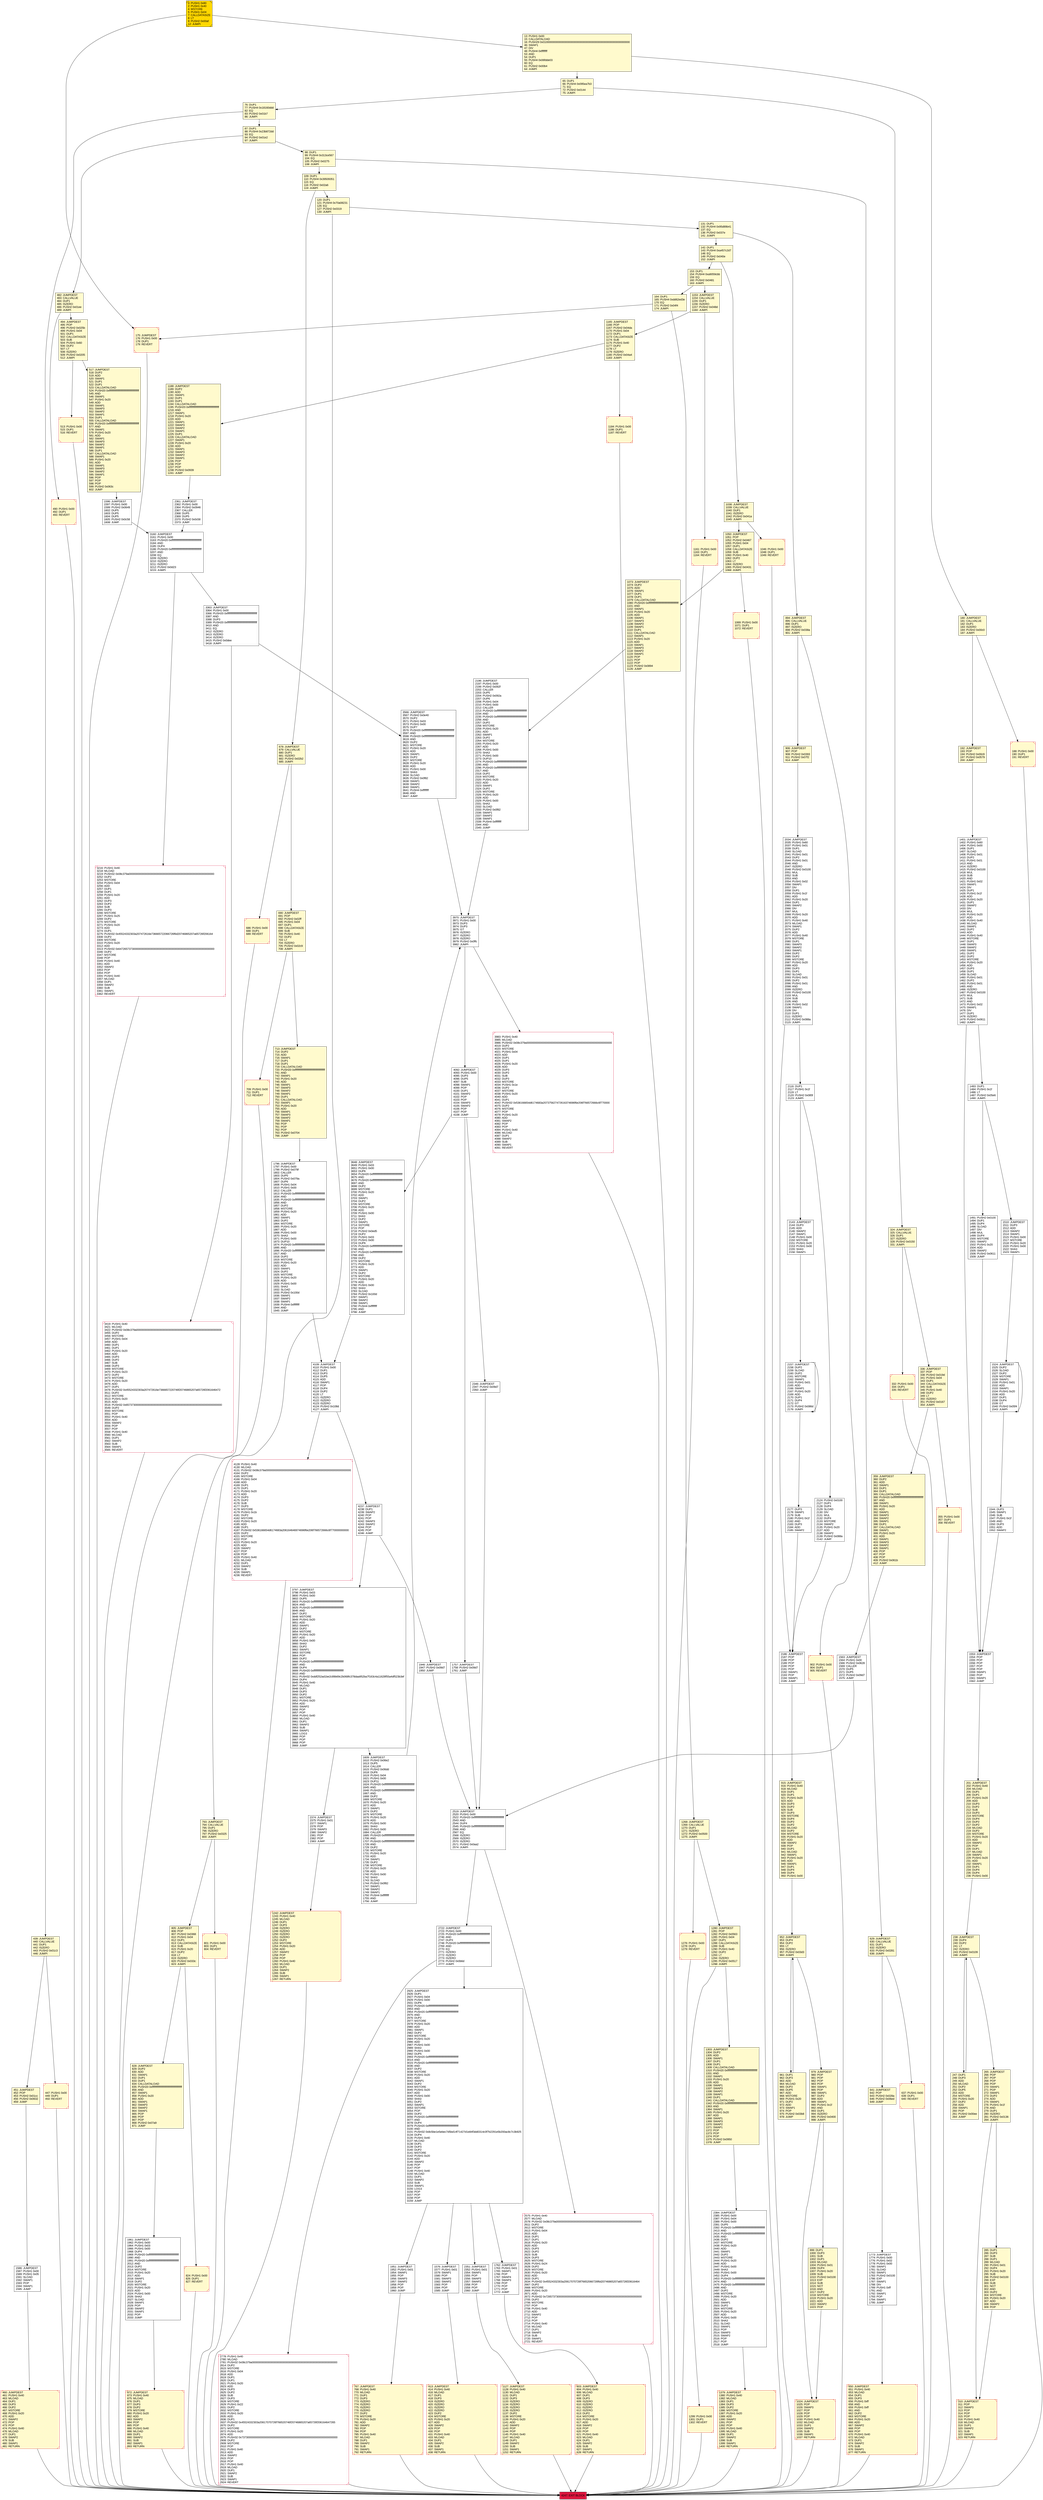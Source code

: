 digraph G {
bgcolor=transparent rankdir=UD;
node [shape=box style=filled color=black fillcolor=white fontname=arial fontcolor=black];
2384 [label="2384: JUMPDEST\l2385: PUSH1 0x00\l2387: PUSH1 0x04\l2389: PUSH1 0x00\l2391: DUP5\l2392: PUSH20 0xffffffffffffffffffffffffffffffffffffffff\l2413: AND\l2414: PUSH20 0xffffffffffffffffffffffffffffffffffffffff\l2435: AND\l2436: DUP2\l2437: MSTORE\l2438: PUSH1 0x20\l2440: ADD\l2441: SWAP1\l2442: DUP2\l2443: MSTORE\l2444: PUSH1 0x20\l2446: ADD\l2447: PUSH1 0x00\l2449: SHA3\l2450: PUSH1 0x00\l2452: DUP4\l2453: PUSH20 0xffffffffffffffffffffffffffffffffffffffff\l2474: AND\l2475: PUSH20 0xffffffffffffffffffffffffffffffffffffffff\l2496: AND\l2497: DUP2\l2498: MSTORE\l2499: PUSH1 0x20\l2501: ADD\l2502: SWAP1\l2503: DUP2\l2504: MSTORE\l2505: PUSH1 0x20\l2507: ADD\l2508: PUSH1 0x00\l2510: SHA3\l2511: SLOAD\l2512: SWAP1\l2513: POP\l2514: SWAP3\l2515: SWAP2\l2516: POP\l2517: POP\l2518: JUMP\l" ];
828 [label="828: JUMPDEST\l829: DUP2\l830: ADD\l831: SWAP1\l832: DUP1\l833: DUP1\l834: CALLDATALOAD\l835: PUSH20 0xffffffffffffffffffffffffffffffffffffffff\l856: AND\l857: SWAP1\l858: PUSH1 0x20\l860: ADD\l861: SWAP1\l862: SWAP3\l863: SWAP2\l864: SWAP1\l865: POP\l866: POP\l867: POP\l868: PUSH2 0x07a9\l871: JUMP\l" fillcolor=lemonchiffon ];
1184 [label="1184: PUSH1 0x00\l1186: DUP1\l1187: REVERT\l" fillcolor=lemonchiffon shape=Msquare color=crimson ];
952 [label="952: JUMPDEST\l953: DUP4\l954: DUP2\l955: LT\l956: ISZERO\l957: PUSH2 0x03d3\l960: JUMPI\l" fillcolor=lemonchiffon ];
3797 [label="3797: JUMPDEST\l3798: PUSH1 0x03\l3800: PUSH1 0x00\l3802: DUP5\l3803: PUSH20 0xffffffffffffffffffffffffffffffffffffffff\l3824: AND\l3825: PUSH20 0xffffffffffffffffffffffffffffffffffffffff\l3846: AND\l3847: DUP2\l3848: MSTORE\l3849: PUSH1 0x20\l3851: ADD\l3852: SWAP1\l3853: DUP2\l3854: MSTORE\l3855: PUSH1 0x20\l3857: ADD\l3858: PUSH1 0x00\l3860: SHA3\l3861: DUP2\l3862: SWAP1\l3863: SSTORE\l3864: POP\l3865: DUP2\l3866: PUSH20 0xffffffffffffffffffffffffffffffffffffffff\l3887: AND\l3888: DUP4\l3889: PUSH20 0xffffffffffffffffffffffffffffffffffffffff\l3910: AND\l3911: PUSH32 0xddf252ad1be2c89b69c2b068fc378daa952ba7f163c4a11628f55a4df523b3ef\l3944: DUP4\l3945: PUSH1 0x40\l3947: MLOAD\l3948: DUP1\l3949: DUP3\l3950: DUP2\l3951: MSTORE\l3952: PUSH1 0x20\l3954: ADD\l3955: SWAP2\l3956: POP\l3957: POP\l3958: PUSH1 0x40\l3960: MLOAD\l3961: DUP1\l3962: SWAP2\l3963: SUB\l3964: SWAP1\l3965: LOG3\l3966: POP\l3967: POP\l3968: POP\l3969: JUMP\l" ];
0 [label="0: PUSH1 0x80\l2: PUSH1 0x40\l4: MSTORE\l5: PUSH1 0x04\l7: CALLDATASIZE\l8: LT\l9: PUSH2 0x00af\l12: JUMPI\l" fillcolor=lemonchiffon shape=Msquare fillcolor=gold ];
4128 [label="4128: PUSH1 0x40\l4130: MLOAD\l4131: PUSH32 0x08c379a000000000000000000000000000000000000000000000000000000000\l4164: DUP2\l4165: MSTORE\l4166: PUSH1 0x04\l4168: ADD\l4169: DUP1\l4170: DUP1\l4171: PUSH1 0x20\l4173: ADD\l4174: DUP3\l4175: DUP2\l4176: SUB\l4177: DUP3\l4178: MSTORE\l4179: PUSH1 0x1b\l4181: DUP2\l4182: MSTORE\l4183: PUSH1 0x20\l4185: ADD\l4186: DUP1\l4187: PUSH32 0x536166654d6174683a206164646974696f6e206f766572666c6f770000000000\l4220: DUP2\l4221: MSTORE\l4222: POP\l4223: PUSH1 0x20\l4225: ADD\l4226: SWAP2\l4227: POP\l4228: POP\l4229: PUSH1 0x40\l4231: MLOAD\l4232: DUP1\l4233: SWAP2\l4234: SUB\l4235: SWAP1\l4236: REVERT\l" shape=Msquare color=crimson ];
1586 [label="1586: JUMPDEST\l1587: PUSH1 0x00\l1589: PUSH1 0x05\l1591: SLOAD\l1592: SWAP1\l1593: POP\l1594: SWAP1\l1595: JUMP\l" ];
686 [label="686: PUSH1 0x00\l688: DUP1\l689: REVERT\l" fillcolor=lemonchiffon shape=Msquare color=crimson ];
1038 [label="1038: JUMPDEST\l1039: CALLVALUE\l1040: DUP1\l1041: ISZERO\l1042: PUSH2 0x041a\l1045: JUMPI\l" fillcolor=lemonchiffon ];
285 [label="285: DUP1\l286: DUP3\l287: SUB\l288: DUP1\l289: MLOAD\l290: PUSH1 0x01\l292: DUP4\l293: PUSH1 0x20\l295: SUB\l296: PUSH2 0x0100\l299: EXP\l300: SUB\l301: NOT\l302: AND\l303: DUP2\l304: MSTORE\l305: PUSH1 0x20\l307: ADD\l308: SWAP2\l309: POP\l" fillcolor=lemonchiffon ];
188 [label="188: PUSH1 0x00\l190: DUP1\l191: REVERT\l" fillcolor=lemonchiffon shape=Msquare color=crimson ];
1796 [label="1796: JUMPDEST\l1797: PUSH1 0x00\l1799: PUSH2 0x079f\l1802: CALLER\l1803: DUP5\l1804: PUSH2 0x079a\l1807: DUP6\l1808: PUSH1 0x04\l1810: PUSH1 0x00\l1812: CALLER\l1813: PUSH20 0xffffffffffffffffffffffffffffffffffffffff\l1834: AND\l1835: PUSH20 0xffffffffffffffffffffffffffffffffffffffff\l1856: AND\l1857: DUP2\l1858: MSTORE\l1859: PUSH1 0x20\l1861: ADD\l1862: SWAP1\l1863: DUP2\l1864: MSTORE\l1865: PUSH1 0x20\l1867: ADD\l1868: PUSH1 0x00\l1870: SHA3\l1871: PUSH1 0x00\l1873: DUP10\l1874: PUSH20 0xffffffffffffffffffffffffffffffffffffffff\l1895: AND\l1896: PUSH20 0xffffffffffffffffffffffffffffffffffffffff\l1917: AND\l1918: DUP2\l1919: MSTORE\l1920: PUSH1 0x20\l1922: ADD\l1923: SWAP1\l1924: DUP2\l1925: MSTORE\l1926: PUSH1 0x20\l1928: ADD\l1929: PUSH1 0x00\l1931: SHA3\l1932: SLOAD\l1933: PUSH2 0x100d\l1936: SWAP1\l1937: SWAP2\l1938: SWAP1\l1939: PUSH4 0xffffffff\l1944: AND\l1945: JUMP\l" ];
1073 [label="1073: JUMPDEST\l1074: DUP2\l1075: ADD\l1076: SWAP1\l1077: DUP1\l1078: DUP1\l1079: CALLDATALOAD\l1080: PUSH20 0xffffffffffffffffffffffffffffffffffffffff\l1101: AND\l1102: SWAP1\l1103: PUSH1 0x20\l1105: ADD\l1106: SWAP1\l1107: SWAP3\l1108: SWAP2\l1109: SWAP1\l1110: DUP1\l1111: CALLDATALOAD\l1112: SWAP1\l1113: PUSH1 0x20\l1115: ADD\l1116: SWAP1\l1117: SWAP3\l1118: SWAP2\l1119: SWAP1\l1120: POP\l1121: POP\l1122: POP\l1123: PUSH2 0x0894\l1126: JUMP\l" fillcolor=lemonchiffon ];
76 [label="76: DUP1\l77: PUSH4 0x18160ddd\l82: EQ\l83: PUSH2 0x01b7\l86: JUMPI\l" fillcolor=lemonchiffon ];
447 [label="447: PUSH1 0x00\l449: DUP1\l450: REVERT\l" fillcolor=lemonchiffon shape=Msquare color=crimson ];
2346 [label="2346: JUMPDEST\l2347: PUSH2 0x09d7\l2350: JUMP\l" ];
439 [label="439: JUMPDEST\l440: CALLVALUE\l441: DUP1\l442: ISZERO\l443: PUSH2 0x01c3\l446: JUMPI\l" fillcolor=lemonchiffon ];
1165 [label="1165: JUMPDEST\l1166: POP\l1167: PUSH2 0x04da\l1170: PUSH1 0x04\l1172: DUP1\l1173: CALLDATASIZE\l1174: SUB\l1175: PUSH1 0x40\l1177: DUP2\l1178: LT\l1179: ISZERO\l1180: PUSH2 0x04a4\l1183: JUMPI\l" fillcolor=lemonchiffon ];
915 [label="915: JUMPDEST\l916: PUSH1 0x40\l918: MLOAD\l919: DUP1\l920: DUP1\l921: PUSH1 0x20\l923: ADD\l924: DUP3\l925: DUP2\l926: SUB\l927: DUP3\l928: MSTORE\l929: DUP4\l930: DUP2\l931: DUP2\l932: MLOAD\l933: DUP2\l934: MSTORE\l935: PUSH1 0x20\l937: ADD\l938: SWAP2\l939: POP\l940: DUP1\l941: MLOAD\l942: SWAP1\l943: PUSH1 0x20\l945: ADD\l946: SWAP1\l947: DUP1\l948: DUP4\l949: DUP4\l950: PUSH1 0x00\l" fillcolor=lemonchiffon ];
805 [label="805: JUMPDEST\l806: POP\l807: PUSH2 0x0368\l810: PUSH1 0x04\l812: DUP1\l813: CALLDATASIZE\l814: SUB\l815: PUSH1 0x20\l817: DUP2\l818: LT\l819: ISZERO\l820: PUSH2 0x033c\l823: JUMPI\l" fillcolor=lemonchiffon ];
1553 [label="1553: JUMPDEST\l1554: POP\l1555: POP\l1556: POP\l1557: POP\l1558: POP\l1559: SWAP1\l1560: POP\l1561: SWAP1\l1562: JUMP\l" ];
902 [label="902: PUSH1 0x00\l904: DUP1\l905: REVERT\l" fillcolor=lemonchiffon shape=Msquare color=crimson ];
1268 [label="1268: JUMPDEST\l1269: CALLVALUE\l1270: DUP1\l1271: ISZERO\l1272: PUSH2 0x0500\l1275: JUMPI\l" fillcolor=lemonchiffon ];
1161 [label="1161: PUSH1 0x00\l1163: DUP1\l1164: REVERT\l" fillcolor=lemonchiffon shape=Msquare color=crimson ];
2722 [label="2722: JUMPDEST\l2723: PUSH1 0x00\l2725: PUSH20 0xffffffffffffffffffffffffffffffffffffffff\l2746: AND\l2747: DUP3\l2748: PUSH20 0xffffffffffffffffffffffffffffffffffffffff\l2769: AND\l2770: EQ\l2771: ISZERO\l2772: ISZERO\l2773: ISZERO\l2774: PUSH2 0x0b6d\l2777: JUMPI\l" ];
494 [label="494: JUMPDEST\l495: POP\l496: PUSH2 0x025b\l499: PUSH1 0x04\l501: DUP1\l502: CALLDATASIZE\l503: SUB\l504: PUSH1 0x60\l506: DUP2\l507: LT\l508: ISZERO\l509: PUSH2 0x0205\l512: JUMPI\l" fillcolor=lemonchiffon ];
1303 [label="1303: JUMPDEST\l1304: DUP2\l1305: ADD\l1306: SWAP1\l1307: DUP1\l1308: DUP1\l1309: CALLDATALOAD\l1310: PUSH20 0xffffffffffffffffffffffffffffffffffffffff\l1331: AND\l1332: SWAP1\l1333: PUSH1 0x20\l1335: ADD\l1336: SWAP1\l1337: SWAP3\l1338: SWAP2\l1339: SWAP1\l1340: DUP1\l1341: CALLDATALOAD\l1342: PUSH20 0xffffffffffffffffffffffffffffffffffffffff\l1363: AND\l1364: SWAP1\l1365: PUSH1 0x20\l1367: ADD\l1368: SWAP1\l1369: SWAP3\l1370: SWAP2\l1371: SWAP1\l1372: POP\l1373: POP\l1374: POP\l1375: PUSH2 0x0950\l1378: JUMP\l" fillcolor=lemonchiffon ];
109 [label="109: DUP1\l110: PUSH4 0x39509351\l115: EQ\l116: PUSH2 0x02a6\l119: JUMPI\l" fillcolor=lemonchiffon ];
3216 [label="3216: PUSH1 0x40\l3218: MLOAD\l3219: PUSH32 0x08c379a000000000000000000000000000000000000000000000000000000000\l3252: DUP2\l3253: MSTORE\l3254: PUSH1 0x04\l3256: ADD\l3257: DUP1\l3258: DUP1\l3259: PUSH1 0x20\l3261: ADD\l3262: DUP3\l3263: DUP2\l3264: SUB\l3265: DUP3\l3266: MSTORE\l3267: PUSH1 0x25\l3269: DUP2\l3270: MSTORE\l3271: PUSH1 0x20\l3273: ADD\l3274: DUP1\l3275: PUSH32 0x45524332303a207472616e736665722066726f6d20746865207a65726f206164\l3308: DUP2\l3309: MSTORE\l3310: PUSH1 0x20\l3312: ADD\l3313: PUSH32 0x6472657373000000000000000000000000000000000000000000000000000000\l3346: DUP2\l3347: MSTORE\l3348: POP\l3349: PUSH1 0x40\l3351: ADD\l3352: SWAP2\l3353: POP\l3354: POP\l3355: PUSH1 0x40\l3357: MLOAD\l3358: DUP1\l3359: SWAP2\l3360: SUB\l3361: SWAP1\l3362: REVERT\l" shape=Msquare color=crimson ];
1544 [label="1544: DUP3\l1545: SWAP1\l1546: SUB\l1547: PUSH1 0x1f\l1549: AND\l1550: DUP3\l1551: ADD\l1552: SWAP2\l" ];
87 [label="87: DUP1\l88: PUSH4 0x23b872dd\l93: EQ\l94: PUSH2 0x01e2\l97: JUMPI\l" fillcolor=lemonchiffon ];
1951 [label="1951: JUMPDEST\l1952: PUSH1 0x01\l1954: SWAP1\l1955: POP\l1956: SWAP3\l1957: SWAP2\l1958: POP\l1959: POP\l1960: JUMP\l" ];
650 [label="650: JUMPDEST\l651: PUSH1 0x40\l653: MLOAD\l654: DUP1\l655: DUP3\l656: PUSH1 0xff\l658: AND\l659: PUSH1 0xff\l661: AND\l662: DUP2\l663: MSTORE\l664: PUSH1 0x20\l666: ADD\l667: SWAP2\l668: POP\l669: POP\l670: PUSH1 0x40\l672: MLOAD\l673: DUP1\l674: SWAP2\l675: SUB\l676: SWAP1\l677: RETURN\l" fillcolor=lemonchiffon shape=Msquare color=crimson ];
2034 [label="2034: JUMPDEST\l2035: PUSH1 0x60\l2037: PUSH1 0x01\l2039: DUP1\l2040: SLOAD\l2041: PUSH1 0x01\l2043: DUP2\l2044: PUSH1 0x01\l2046: AND\l2047: ISZERO\l2048: PUSH2 0x0100\l2051: MUL\l2052: SUB\l2053: AND\l2054: PUSH1 0x02\l2056: SWAP1\l2057: DIV\l2058: DUP1\l2059: PUSH1 0x1f\l2061: ADD\l2062: PUSH1 0x20\l2064: DUP1\l2065: SWAP2\l2066: DIV\l2067: MUL\l2068: PUSH1 0x20\l2070: ADD\l2071: PUSH1 0x40\l2073: MLOAD\l2074: SWAP1\l2075: DUP2\l2076: ADD\l2077: PUSH1 0x40\l2079: MSTORE\l2080: DUP1\l2081: SWAP3\l2082: SWAP2\l2083: SWAP1\l2084: DUP2\l2085: DUP2\l2086: MSTORE\l2087: PUSH1 0x20\l2089: ADD\l2090: DUP3\l2091: DUP1\l2092: SLOAD\l2093: PUSH1 0x01\l2095: DUP2\l2096: PUSH1 0x01\l2098: AND\l2099: ISZERO\l2100: PUSH2 0x0100\l2103: MUL\l2104: SUB\l2105: AND\l2106: PUSH1 0x02\l2108: SWAP1\l2109: DIV\l2110: DUP1\l2111: ISZERO\l2112: PUSH2 0x088a\l2115: JUMPI\l" ];
153 [label="153: DUP1\l154: PUSH4 0xa9059cbb\l159: EQ\l160: PUSH2 0x0481\l163: JUMPI\l" fillcolor=lemonchiffon ];
2143 [label="2143: JUMPDEST\l2144: DUP3\l2145: ADD\l2146: SWAP2\l2147: SWAP1\l2148: PUSH1 0x00\l2150: MSTORE\l2151: PUSH1 0x20\l2153: PUSH1 0x00\l2155: SHA3\l2156: SWAP1\l" ];
3648 [label="3648: JUMPDEST\l3649: PUSH1 0x03\l3651: PUSH1 0x00\l3653: DUP6\l3654: PUSH20 0xffffffffffffffffffffffffffffffffffffffff\l3675: AND\l3676: PUSH20 0xffffffffffffffffffffffffffffffffffffffff\l3697: AND\l3698: DUP2\l3699: MSTORE\l3700: PUSH1 0x20\l3702: ADD\l3703: SWAP1\l3704: DUP2\l3705: MSTORE\l3706: PUSH1 0x20\l3708: ADD\l3709: PUSH1 0x00\l3711: SHA3\l3712: DUP2\l3713: SWAP1\l3714: SSTORE\l3715: POP\l3716: PUSH2 0x0ed5\l3719: DUP2\l3720: PUSH1 0x03\l3722: PUSH1 0x00\l3724: DUP6\l3725: PUSH20 0xffffffffffffffffffffffffffffffffffffffff\l3746: AND\l3747: PUSH20 0xffffffffffffffffffffffffffffffffffffffff\l3768: AND\l3769: DUP2\l3770: MSTORE\l3771: PUSH1 0x20\l3773: ADD\l3774: SWAP1\l3775: DUP2\l3776: MSTORE\l3777: PUSH1 0x20\l3779: ADD\l3780: PUSH1 0x00\l3782: SHA3\l3783: SLOAD\l3784: PUSH2 0x100d\l3787: SWAP1\l3788: SWAP2\l3789: SWAP1\l3790: PUSH4 0xffffffff\l3795: AND\l3796: JUMP\l" ];
490 [label="490: PUSH1 0x00\l492: DUP1\l493: REVERT\l" fillcolor=lemonchiffon shape=Msquare color=crimson ];
1401 [label="1401: JUMPDEST\l1402: PUSH1 0x60\l1404: PUSH1 0x00\l1406: DUP1\l1407: SLOAD\l1408: PUSH1 0x01\l1410: DUP2\l1411: PUSH1 0x01\l1413: AND\l1414: ISZERO\l1415: PUSH2 0x0100\l1418: MUL\l1419: SUB\l1420: AND\l1421: PUSH1 0x02\l1423: SWAP1\l1424: DIV\l1425: DUP1\l1426: PUSH1 0x1f\l1428: ADD\l1429: PUSH1 0x20\l1431: DUP1\l1432: SWAP2\l1433: DIV\l1434: MUL\l1435: PUSH1 0x20\l1437: ADD\l1438: PUSH1 0x40\l1440: MLOAD\l1441: SWAP1\l1442: DUP2\l1443: ADD\l1444: PUSH1 0x40\l1446: MSTORE\l1447: DUP1\l1448: SWAP3\l1449: SWAP2\l1450: SWAP1\l1451: DUP2\l1452: DUP2\l1453: MSTORE\l1454: PUSH1 0x20\l1456: ADD\l1457: DUP3\l1458: DUP1\l1459: SLOAD\l1460: PUSH1 0x01\l1462: DUP2\l1463: PUSH1 0x01\l1465: AND\l1466: ISZERO\l1467: PUSH2 0x0100\l1470: MUL\l1471: SUB\l1472: AND\l1473: PUSH1 0x02\l1475: SWAP1\l1476: DIV\l1477: DUP1\l1478: ISZERO\l1479: PUSH2 0x0611\l1482: JUMPI\l" ];
1491 [label="1491: PUSH2 0x0100\l1494: DUP1\l1495: DUP4\l1496: SLOAD\l1497: DIV\l1498: MUL\l1499: DUP4\l1500: MSTORE\l1501: SWAP2\l1502: PUSH1 0x20\l1504: ADD\l1505: SWAP2\l1506: PUSH2 0x0611\l1509: JUMP\l" ];
164 [label="164: DUP1\l165: PUSH4 0xdd62ed3e\l170: EQ\l171: PUSH2 0x04f4\l174: JUMPI\l" fillcolor=lemonchiffon ];
1127 [label="1127: JUMPDEST\l1128: PUSH1 0x40\l1130: MLOAD\l1131: DUP1\l1132: DUP3\l1133: ISZERO\l1134: ISZERO\l1135: ISZERO\l1136: ISZERO\l1137: DUP2\l1138: MSTORE\l1139: PUSH1 0x20\l1141: ADD\l1142: SWAP2\l1143: POP\l1144: POP\l1145: PUSH1 0x40\l1147: MLOAD\l1148: DUP1\l1149: SWAP2\l1150: SUB\l1151: SWAP1\l1152: RETURN\l" fillcolor=lemonchiffon shape=Msquare color=crimson ];
690 [label="690: JUMPDEST\l691: POP\l692: PUSH2 0x02ff\l695: PUSH1 0x04\l697: DUP1\l698: CALLDATASIZE\l699: SUB\l700: PUSH1 0x40\l702: DUP2\l703: LT\l704: ISZERO\l705: PUSH2 0x02c9\l708: JUMPI\l" fillcolor=lemonchiffon ];
1276 [label="1276: PUSH1 0x00\l1278: DUP1\l1279: REVERT\l" fillcolor=lemonchiffon shape=Msquare color=crimson ];
793 [label="793: JUMPDEST\l794: CALLVALUE\l795: DUP1\l796: ISZERO\l797: PUSH2 0x0325\l800: JUMPI\l" fillcolor=lemonchiffon ];
709 [label="709: PUSH1 0x00\l711: DUP1\l712: REVERT\l" fillcolor=lemonchiffon shape=Msquare color=crimson ];
2361 [label="2361: JUMPDEST\l2362: PUSH1 0x00\l2364: PUSH2 0x0946\l2367: CALLER\l2368: DUP5\l2369: DUP5\l2370: PUSH2 0x0c58\l2373: JUMP\l" ];
1961 [label="1961: JUMPDEST\l1962: PUSH1 0x00\l1964: PUSH1 0x03\l1966: PUSH1 0x00\l1968: DUP4\l1969: PUSH20 0xffffffffffffffffffffffffffffffffffffffff\l1990: AND\l1991: PUSH20 0xffffffffffffffffffffffffffffffffffffffff\l2012: AND\l2013: DUP2\l2014: MSTORE\l2015: PUSH1 0x20\l2017: ADD\l2018: SWAP1\l2019: DUP2\l2020: MSTORE\l2021: PUSH1 0x20\l2023: ADD\l2024: PUSH1 0x00\l2026: SHA3\l2027: SLOAD\l2028: SWAP1\l2029: POP\l2030: SWAP2\l2031: SWAP1\l2032: POP\l2033: JUMP\l" ];
603 [label="603: JUMPDEST\l604: PUSH1 0x40\l606: MLOAD\l607: DUP1\l608: DUP3\l609: ISZERO\l610: ISZERO\l611: ISZERO\l612: ISZERO\l613: DUP2\l614: MSTORE\l615: PUSH1 0x20\l617: ADD\l618: SWAP2\l619: POP\l620: POP\l621: PUSH1 0x40\l623: MLOAD\l624: DUP1\l625: SWAP2\l626: SUB\l627: SWAP1\l628: RETURN\l" fillcolor=lemonchiffon shape=Msquare color=crimson ];
979 [label="979: JUMPDEST\l980: POP\l981: POP\l982: POP\l983: POP\l984: SWAP1\l985: POP\l986: SWAP1\l987: DUP2\l988: ADD\l989: SWAP1\l990: PUSH1 0x1f\l992: AND\l993: DUP1\l994: ISZERO\l995: PUSH2 0x0400\l998: JUMPI\l" fillcolor=lemonchiffon ];
451 [label="451: JUMPDEST\l452: POP\l453: PUSH2 0x01cc\l456: PUSH2 0x0632\l459: JUMP\l" fillcolor=lemonchiffon ];
3160 [label="3160: JUMPDEST\l3161: PUSH1 0x00\l3163: PUSH20 0xffffffffffffffffffffffffffffffffffffffff\l3184: AND\l3185: DUP4\l3186: PUSH20 0xffffffffffffffffffffffffffffffffffffffff\l3207: AND\l3208: EQ\l3209: ISZERO\l3210: ISZERO\l3211: ISZERO\l3212: PUSH2 0x0d23\l3215: JUMPI\l" ];
2157 [label="2157: JUMPDEST\l2158: DUP2\l2159: SLOAD\l2160: DUP2\l2161: MSTORE\l2162: SWAP1\l2163: PUSH1 0x01\l2165: ADD\l2166: SWAP1\l2167: PUSH1 0x20\l2169: ADD\l2170: DUP1\l2171: DUP4\l2172: GT\l2173: PUSH2 0x086d\l2176: JUMPI\l" ];
201 [label="201: JUMPDEST\l202: PUSH1 0x40\l204: MLOAD\l205: DUP1\l206: DUP1\l207: PUSH1 0x20\l209: ADD\l210: DUP3\l211: DUP2\l212: SUB\l213: DUP3\l214: MSTORE\l215: DUP4\l216: DUP2\l217: DUP2\l218: MLOAD\l219: DUP2\l220: MSTORE\l221: PUSH1 0x20\l223: ADD\l224: SWAP2\l225: POP\l226: DUP1\l227: MLOAD\l228: SWAP1\l229: PUSH1 0x20\l231: ADD\l232: SWAP1\l233: DUP1\l234: DUP4\l235: DUP4\l236: PUSH1 0x00\l" fillcolor=lemonchiffon ];
2519 [label="2519: JUMPDEST\l2520: PUSH1 0x00\l2522: PUSH20 0xffffffffffffffffffffffffffffffffffffffff\l2543: AND\l2544: DUP4\l2545: PUSH20 0xffffffffffffffffffffffffffffffffffffffff\l2566: AND\l2567: EQ\l2568: ISZERO\l2569: ISZERO\l2570: ISZERO\l2571: PUSH2 0x0aa2\l2574: JUMPI\l" ];
359 [label="359: JUMPDEST\l360: DUP2\l361: ADD\l362: SWAP1\l363: DUP1\l364: DUP1\l365: CALLDATALOAD\l366: PUSH20 0xffffffffffffffffffffffffffffffffffffffff\l387: AND\l388: SWAP1\l389: PUSH1 0x20\l391: ADD\l392: SWAP1\l393: SWAP3\l394: SWAP2\l395: SWAP1\l396: DUP1\l397: CALLDATALOAD\l398: SWAP1\l399: PUSH1 0x20\l401: ADD\l402: SWAP1\l403: SWAP3\l404: SWAP2\l405: SWAP1\l406: POP\l407: POP\l408: POP\l409: PUSH2 0x061b\l412: JUMP\l" fillcolor=lemonchiffon ];
460 [label="460: JUMPDEST\l461: PUSH1 0x40\l463: MLOAD\l464: DUP1\l465: DUP3\l466: DUP2\l467: MSTORE\l468: PUSH1 0x20\l470: ADD\l471: SWAP2\l472: POP\l473: POP\l474: PUSH1 0x40\l476: MLOAD\l477: DUP1\l478: SWAP2\l479: SUB\l480: SWAP1\l481: RETURN\l" fillcolor=lemonchiffon shape=Msquare color=crimson ];
801 [label="801: PUSH1 0x00\l803: DUP1\l804: REVERT\l" fillcolor=lemonchiffon shape=Msquare color=crimson ];
1773 [label="1773: JUMPDEST\l1774: PUSH1 0x00\l1776: PUSH1 0x02\l1778: PUSH1 0x00\l1780: SWAP1\l1781: SLOAD\l1782: SWAP1\l1783: PUSH2 0x0100\l1786: EXP\l1787: SWAP1\l1788: DIV\l1789: PUSH1 0xff\l1791: AND\l1792: SWAP1\l1793: POP\l1794: SWAP1\l1795: JUMP\l" ];
1576 [label="1576: JUMPDEST\l1577: PUSH1 0x01\l1579: SWAP1\l1580: POP\l1581: SWAP3\l1582: SWAP2\l1583: POP\l1584: POP\l1585: JUMP\l" ];
2351 [label="2351: JUMPDEST\l2352: PUSH1 0x01\l2354: SWAP1\l2355: POP\l2356: SWAP3\l2357: SWAP2\l2358: POP\l2359: POP\l2360: JUMP\l" ];
641 [label="641: JUMPDEST\l642: POP\l643: PUSH2 0x028a\l646: PUSH2 0x06ed\l649: JUMP\l" fillcolor=lemonchiffon ];
1069 [label="1069: PUSH1 0x00\l1071: DUP1\l1072: REVERT\l" fillcolor=lemonchiffon shape=Msquare color=crimson ];
1483 [label="1483: DUP1\l1484: PUSH1 0x1f\l1486: LT\l1487: PUSH2 0x05e6\l1490: JUMPI\l" ];
120 [label="120: DUP1\l121: PUSH4 0x70a08231\l126: EQ\l127: PUSH2 0x0319\l130: JUMPI\l" fillcolor=lemonchiffon ];
98 [label="98: DUP1\l99: PUSH4 0x313ce567\l104: EQ\l105: PUSH2 0x0275\l108: JUMPI\l" fillcolor=lemonchiffon ];
4247 [label="4247: EXIT BLOCK\l" fillcolor=crimson ];
1024 [label="1024: JUMPDEST\l1025: POP\l1026: SWAP3\l1027: POP\l1028: POP\l1029: POP\l1030: PUSH1 0x40\l1032: MLOAD\l1033: DUP1\l1034: SWAP2\l1035: SUB\l1036: SWAP1\l1037: RETURN\l" fillcolor=lemonchiffon shape=Msquare color=crimson ];
824 [label="824: PUSH1 0x00\l826: DUP1\l827: REVERT\l" fillcolor=lemonchiffon shape=Msquare color=crimson ];
2124 [label="2124: PUSH2 0x0100\l2127: DUP1\l2128: DUP4\l2129: SLOAD\l2130: DIV\l2131: MUL\l2132: DUP4\l2133: MSTORE\l2134: SWAP2\l2135: PUSH1 0x20\l2137: ADD\l2138: SWAP2\l2139: PUSH2 0x088a\l2142: JUMP\l" ];
192 [label="192: JUMPDEST\l193: POP\l194: PUSH2 0x00c9\l197: PUSH2 0x0579\l200: JUMP\l" fillcolor=lemonchiffon ];
1050 [label="1050: JUMPDEST\l1051: POP\l1052: PUSH2 0x0467\l1055: PUSH1 0x04\l1057: DUP1\l1058: CALLDATASIZE\l1059: SUB\l1060: PUSH1 0x40\l1062: DUP2\l1063: LT\l1064: ISZERO\l1065: PUSH2 0x0431\l1068: JUMPI\l" fillcolor=lemonchiffon ];
2925 [label="2925: JUMPDEST\l2926: DUP1\l2927: PUSH1 0x04\l2929: PUSH1 0x00\l2931: DUP6\l2932: PUSH20 0xffffffffffffffffffffffffffffffffffffffff\l2953: AND\l2954: PUSH20 0xffffffffffffffffffffffffffffffffffffffff\l2975: AND\l2976: DUP2\l2977: MSTORE\l2978: PUSH1 0x20\l2980: ADD\l2981: SWAP1\l2982: DUP2\l2983: MSTORE\l2984: PUSH1 0x20\l2986: ADD\l2987: PUSH1 0x00\l2989: SHA3\l2990: PUSH1 0x00\l2992: DUP5\l2993: PUSH20 0xffffffffffffffffffffffffffffffffffffffff\l3014: AND\l3015: PUSH20 0xffffffffffffffffffffffffffffffffffffffff\l3036: AND\l3037: DUP2\l3038: MSTORE\l3039: PUSH1 0x20\l3041: ADD\l3042: SWAP1\l3043: DUP2\l3044: MSTORE\l3045: PUSH1 0x20\l3047: ADD\l3048: PUSH1 0x00\l3050: SHA3\l3051: DUP2\l3052: SWAP1\l3053: SSTORE\l3054: POP\l3055: DUP2\l3056: PUSH20 0xffffffffffffffffffffffffffffffffffffffff\l3077: AND\l3078: DUP4\l3079: PUSH20 0xffffffffffffffffffffffffffffffffffffffff\l3100: AND\l3101: PUSH32 0x8c5be1e5ebec7d5bd14f71427d1e84f3dd0314c0f7b2291e5b200ac8c7c3b925\l3134: DUP4\l3135: PUSH1 0x40\l3137: MLOAD\l3138: DUP1\l3139: DUP3\l3140: DUP2\l3141: MSTORE\l3142: PUSH1 0x20\l3144: ADD\l3145: SWAP2\l3146: POP\l3147: POP\l3148: PUSH1 0x40\l3150: MLOAD\l3151: DUP1\l3152: SWAP2\l3153: SUB\l3154: SWAP1\l3155: LOG3\l3156: POP\l3157: POP\l3158: POP\l3159: JUMP\l" ];
906 [label="906: JUMPDEST\l907: POP\l908: PUSH2 0x0393\l911: PUSH2 0x07f2\l914: JUMP\l" fillcolor=lemonchiffon ];
513 [label="513: PUSH1 0x00\l515: DUP1\l516: REVERT\l" fillcolor=lemonchiffon shape=Msquare color=crimson ];
413 [label="413: JUMPDEST\l414: PUSH1 0x40\l416: MLOAD\l417: DUP1\l418: DUP3\l419: ISZERO\l420: ISZERO\l421: ISZERO\l422: ISZERO\l423: DUP2\l424: MSTORE\l425: PUSH1 0x20\l427: ADD\l428: SWAP2\l429: POP\l430: POP\l431: PUSH1 0x40\l433: MLOAD\l434: DUP1\l435: SWAP2\l436: SUB\l437: SWAP1\l438: RETURN\l" fillcolor=lemonchiffon shape=Msquare color=crimson ];
4109 [label="4109: JUMPDEST\l4110: PUSH1 0x00\l4112: DUP1\l4113: DUP3\l4114: DUP5\l4115: ADD\l4116: SWAP1\l4117: POP\l4118: DUP4\l4119: DUP2\l4120: LT\l4121: ISZERO\l4122: ISZERO\l4123: ISZERO\l4124: PUSH2 0x108d\l4127: JUMPI\l" ];
175 [label="175: JUMPDEST\l176: PUSH1 0x00\l178: DUP1\l179: REVERT\l" fillcolor=lemonchiffon shape=Msquare color=crimson ];
713 [label="713: JUMPDEST\l714: DUP2\l715: ADD\l716: SWAP1\l717: DUP1\l718: DUP1\l719: CALLDATALOAD\l720: PUSH20 0xffffffffffffffffffffffffffffffffffffffff\l741: AND\l742: SWAP1\l743: PUSH1 0x20\l745: ADD\l746: SWAP1\l747: SWAP3\l748: SWAP2\l749: SWAP1\l750: DUP1\l751: CALLDATALOAD\l752: SWAP1\l753: PUSH1 0x20\l755: ADD\l756: SWAP1\l757: SWAP3\l758: SWAP2\l759: SWAP1\l760: POP\l761: POP\l762: POP\l763: PUSH2 0x0704\l766: JUMP\l" fillcolor=lemonchiffon ];
4092 [label="4092: JUMPDEST\l4093: PUSH1 0x00\l4095: DUP3\l4096: DUP5\l4097: SUB\l4098: SWAP1\l4099: POP\l4100: DUP1\l4101: SWAP2\l4102: POP\l4103: POP\l4104: SWAP3\l4105: SWAP2\l4106: POP\l4107: POP\l4108: JUMP\l" ];
336 [label="336: JUMPDEST\l337: POP\l338: PUSH2 0x019d\l341: PUSH1 0x04\l343: DUP1\l344: CALLDATASIZE\l345: SUB\l346: PUSH1 0x40\l348: DUP2\l349: LT\l350: ISZERO\l351: PUSH2 0x0167\l354: JUMPI\l" fillcolor=lemonchiffon ];
310 [label="310: JUMPDEST\l311: POP\l312: SWAP3\l313: POP\l314: POP\l315: POP\l316: PUSH1 0x40\l318: MLOAD\l319: DUP1\l320: SWAP2\l321: SUB\l322: SWAP1\l323: RETURN\l" fillcolor=lemonchiffon shape=Msquare color=crimson ];
3970 [label="3970: JUMPDEST\l3971: PUSH1 0x00\l3973: DUP3\l3974: DUP3\l3975: GT\l3976: ISZERO\l3977: ISZERO\l3978: ISZERO\l3979: PUSH2 0x0ffc\l3982: JUMPI\l" ];
1946 [label="1946: JUMPDEST\l1947: PUSH2 0x09d7\l1950: JUMP\l" ];
1153 [label="1153: JUMPDEST\l1154: CALLVALUE\l1155: DUP1\l1156: ISZERO\l1157: PUSH2 0x048d\l1160: JUMPI\l" fillcolor=lemonchiffon ];
1299 [label="1299: PUSH1 0x00\l1301: DUP1\l1302: REVERT\l" fillcolor=lemonchiffon shape=Msquare color=crimson ];
894 [label="894: JUMPDEST\l895: CALLVALUE\l896: DUP1\l897: ISZERO\l898: PUSH2 0x038a\l901: JUMPI\l" fillcolor=lemonchiffon ];
2196 [label="2196: JUMPDEST\l2197: PUSH1 0x00\l2199: PUSH2 0x092f\l2202: CALLER\l2203: DUP5\l2204: PUSH2 0x092a\l2207: DUP6\l2208: PUSH1 0x04\l2210: PUSH1 0x00\l2212: CALLER\l2213: PUSH20 0xffffffffffffffffffffffffffffffffffffffff\l2234: AND\l2235: PUSH20 0xffffffffffffffffffffffffffffffffffffffff\l2256: AND\l2257: DUP2\l2258: MSTORE\l2259: PUSH1 0x20\l2261: ADD\l2262: SWAP1\l2263: DUP2\l2264: MSTORE\l2265: PUSH1 0x20\l2267: ADD\l2268: PUSH1 0x00\l2270: SHA3\l2271: PUSH1 0x00\l2273: DUP10\l2274: PUSH20 0xffffffffffffffffffffffffffffffffffffffff\l2295: AND\l2296: PUSH20 0xffffffffffffffffffffffffffffffffffffffff\l2317: AND\l2318: DUP2\l2319: MSTORE\l2320: PUSH1 0x20\l2322: ADD\l2323: SWAP1\l2324: DUP2\l2325: MSTORE\l2326: PUSH1 0x20\l2328: ADD\l2329: PUSH1 0x00\l2331: SHA3\l2332: SLOAD\l2333: PUSH2 0x0f82\l2336: SWAP1\l2337: SWAP2\l2338: SWAP1\l2339: PUSH4 0xffffffff\l2344: AND\l2345: JUMP\l" ];
1046 [label="1046: PUSH1 0x00\l1048: DUP1\l1049: REVERT\l" fillcolor=lemonchiffon shape=Msquare color=crimson ];
1609 [label="1609: JUMPDEST\l1610: PUSH2 0x06e2\l1613: DUP5\l1614: CALLER\l1615: PUSH2 0x06dd\l1618: DUP6\l1619: PUSH1 0x04\l1621: PUSH1 0x00\l1623: DUP11\l1624: PUSH20 0xffffffffffffffffffffffffffffffffffffffff\l1645: AND\l1646: PUSH20 0xffffffffffffffffffffffffffffffffffffffff\l1667: AND\l1668: DUP2\l1669: MSTORE\l1670: PUSH1 0x20\l1672: ADD\l1673: SWAP1\l1674: DUP2\l1675: MSTORE\l1676: PUSH1 0x20\l1678: ADD\l1679: PUSH1 0x00\l1681: SHA3\l1682: PUSH1 0x00\l1684: CALLER\l1685: PUSH20 0xffffffffffffffffffffffffffffffffffffffff\l1706: AND\l1707: PUSH20 0xffffffffffffffffffffffffffffffffffffffff\l1728: AND\l1729: DUP2\l1730: MSTORE\l1731: PUSH1 0x20\l1733: ADD\l1734: SWAP1\l1735: DUP2\l1736: MSTORE\l1737: PUSH1 0x20\l1739: ADD\l1740: PUSH1 0x00\l1742: SHA3\l1743: SLOAD\l1744: PUSH2 0x0f82\l1747: SWAP1\l1748: SWAP2\l1749: SWAP1\l1750: PUSH4 0xffffffff\l1755: AND\l1756: JUMP\l" ];
265 [label="265: JUMPDEST\l266: POP\l267: POP\l268: POP\l269: POP\l270: SWAP1\l271: POP\l272: SWAP1\l273: DUP2\l274: ADD\l275: SWAP1\l276: PUSH1 0x1f\l278: AND\l279: DUP1\l280: ISZERO\l281: PUSH2 0x0136\l284: JUMPI\l" fillcolor=lemonchiffon ];
2177 [label="2177: DUP3\l2178: SWAP1\l2179: SUB\l2180: PUSH1 0x1f\l2182: AND\l2183: DUP3\l2184: ADD\l2185: SWAP2\l" ];
2186 [label="2186: JUMPDEST\l2187: POP\l2188: POP\l2189: POP\l2190: POP\l2191: POP\l2192: SWAP1\l2193: POP\l2194: SWAP1\l2195: JUMP\l" ];
1188 [label="1188: JUMPDEST\l1189: DUP2\l1190: ADD\l1191: SWAP1\l1192: DUP1\l1193: DUP1\l1194: CALLDATALOAD\l1195: PUSH20 0xffffffffffffffffffffffffffffffffffffffff\l1216: AND\l1217: SWAP1\l1218: PUSH1 0x20\l1220: ADD\l1221: SWAP1\l1222: SWAP3\l1223: SWAP2\l1224: SWAP1\l1225: DUP1\l1226: CALLDATALOAD\l1227: SWAP1\l1228: PUSH1 0x20\l1230: ADD\l1231: SWAP1\l1232: SWAP3\l1233: SWAP2\l1234: SWAP1\l1235: POP\l1236: POP\l1237: POP\l1238: PUSH2 0x0939\l1241: JUMP\l" fillcolor=lemonchiffon ];
355 [label="355: PUSH1 0x00\l357: DUP1\l358: REVERT\l" fillcolor=lemonchiffon shape=Msquare color=crimson ];
678 [label="678: JUMPDEST\l679: CALLVALUE\l680: DUP1\l681: ISZERO\l682: PUSH2 0x02b2\l685: JUMPI\l" fillcolor=lemonchiffon ];
767 [label="767: JUMPDEST\l768: PUSH1 0x40\l770: MLOAD\l771: DUP1\l772: DUP3\l773: ISZERO\l774: ISZERO\l775: ISZERO\l776: ISZERO\l777: DUP2\l778: MSTORE\l779: PUSH1 0x20\l781: ADD\l782: SWAP2\l783: POP\l784: POP\l785: PUSH1 0x40\l787: MLOAD\l788: DUP1\l789: SWAP2\l790: SUB\l791: SWAP1\l792: RETURN\l" fillcolor=lemonchiffon shape=Msquare color=crimson ];
2116 [label="2116: DUP1\l2117: PUSH1 0x1f\l2119: LT\l2120: PUSH2 0x085f\l2123: JUMPI\l" ];
2778 [label="2778: PUSH1 0x40\l2780: MLOAD\l2781: PUSH32 0x08c379a000000000000000000000000000000000000000000000000000000000\l2814: DUP2\l2815: MSTORE\l2816: PUSH1 0x04\l2818: ADD\l2819: DUP1\l2820: DUP1\l2821: PUSH1 0x20\l2823: ADD\l2824: DUP3\l2825: DUP2\l2826: SUB\l2827: DUP3\l2828: MSTORE\l2829: PUSH1 0x22\l2831: DUP2\l2832: MSTORE\l2833: PUSH1 0x20\l2835: ADD\l2836: DUP1\l2837: PUSH32 0x45524332303a20617070726f766520746f20746865207a65726f206164647265\l2870: DUP2\l2871: MSTORE\l2872: PUSH1 0x20\l2874: ADD\l2875: PUSH32 0x7373000000000000000000000000000000000000000000000000000000000000\l2908: DUP2\l2909: MSTORE\l2910: POP\l2911: PUSH1 0x40\l2913: ADD\l2914: SWAP2\l2915: POP\l2916: POP\l2917: PUSH1 0x40\l2919: MLOAD\l2920: DUP1\l2921: SWAP2\l2922: SUB\l2923: SWAP1\l2924: REVERT\l" shape=Msquare color=crimson ];
1379 [label="1379: JUMPDEST\l1380: PUSH1 0x40\l1382: MLOAD\l1383: DUP1\l1384: DUP3\l1385: DUP2\l1386: MSTORE\l1387: PUSH1 0x20\l1389: ADD\l1390: SWAP2\l1391: POP\l1392: POP\l1393: PUSH1 0x40\l1395: MLOAD\l1396: DUP1\l1397: SWAP2\l1398: SUB\l1399: SWAP1\l1400: RETURN\l" fillcolor=lemonchiffon shape=Msquare color=crimson ];
247 [label="247: DUP1\l248: DUP3\l249: ADD\l250: MLOAD\l251: DUP2\l252: DUP5\l253: ADD\l254: MSTORE\l255: PUSH1 0x20\l257: DUP2\l258: ADD\l259: SWAP1\l260: POP\l261: PUSH2 0x00ee\l264: JUMP\l" fillcolor=lemonchiffon ];
1280 [label="1280: JUMPDEST\l1281: POP\l1282: PUSH2 0x0563\l1285: PUSH1 0x04\l1287: DUP1\l1288: CALLDATASIZE\l1289: SUB\l1290: PUSH1 0x40\l1292: DUP2\l1293: LT\l1294: ISZERO\l1295: PUSH2 0x0517\l1298: JUMPI\l" fillcolor=lemonchiffon ];
238 [label="238: JUMPDEST\l239: DUP4\l240: DUP2\l241: LT\l242: ISZERO\l243: PUSH2 0x0109\l246: JUMPI\l" fillcolor=lemonchiffon ];
3363 [label="3363: JUMPDEST\l3364: PUSH1 0x00\l3366: PUSH20 0xffffffffffffffffffffffffffffffffffffffff\l3387: AND\l3388: DUP3\l3389: PUSH20 0xffffffffffffffffffffffffffffffffffffffff\l3410: AND\l3411: EQ\l3412: ISZERO\l3413: ISZERO\l3414: ISZERO\l3415: PUSH2 0x0dee\l3418: JUMPI\l" ];
872 [label="872: JUMPDEST\l873: PUSH1 0x40\l875: MLOAD\l876: DUP1\l877: DUP3\l878: DUP2\l879: MSTORE\l880: PUSH1 0x20\l882: ADD\l883: SWAP2\l884: POP\l885: POP\l886: PUSH1 0x40\l888: MLOAD\l889: DUP1\l890: SWAP2\l891: SUB\l892: SWAP1\l893: RETURN\l" fillcolor=lemonchiffon shape=Msquare color=crimson ];
637 [label="637: PUSH1 0x00\l639: DUP1\l640: REVERT\l" fillcolor=lemonchiffon shape=Msquare color=crimson ];
1524 [label="1524: JUMPDEST\l1525: DUP2\l1526: SLOAD\l1527: DUP2\l1528: MSTORE\l1529: SWAP1\l1530: PUSH1 0x01\l1532: ADD\l1533: SWAP1\l1534: PUSH1 0x20\l1536: ADD\l1537: DUP1\l1538: DUP4\l1539: GT\l1540: PUSH2 0x05f4\l1543: JUMPI\l" ];
3419 [label="3419: PUSH1 0x40\l3421: MLOAD\l3422: PUSH32 0x08c379a000000000000000000000000000000000000000000000000000000000\l3455: DUP2\l3456: MSTORE\l3457: PUSH1 0x04\l3459: ADD\l3460: DUP1\l3461: DUP1\l3462: PUSH1 0x20\l3464: ADD\l3465: DUP3\l3466: DUP2\l3467: SUB\l3468: DUP3\l3469: MSTORE\l3470: PUSH1 0x23\l3472: DUP2\l3473: MSTORE\l3474: PUSH1 0x20\l3476: ADD\l3477: DUP1\l3478: PUSH32 0x45524332303a207472616e7366657220746f20746865207a65726f2061646472\l3511: DUP2\l3512: MSTORE\l3513: PUSH1 0x20\l3515: ADD\l3516: PUSH32 0x6573730000000000000000000000000000000000000000000000000000000000\l3549: DUP2\l3550: MSTORE\l3551: POP\l3552: PUSH1 0x40\l3554: ADD\l3555: SWAP2\l3556: POP\l3557: POP\l3558: PUSH1 0x40\l3560: MLOAD\l3561: DUP1\l3562: SWAP2\l3563: SUB\l3564: SWAP1\l3565: REVERT\l" shape=Msquare color=crimson ];
629 [label="629: JUMPDEST\l630: CALLVALUE\l631: DUP1\l632: ISZERO\l633: PUSH2 0x0281\l636: JUMPI\l" fillcolor=lemonchiffon ];
131 [label="131: DUP1\l132: PUSH4 0x95d89b41\l137: EQ\l138: PUSH2 0x037e\l141: JUMPI\l" fillcolor=lemonchiffon ];
180 [label="180: JUMPDEST\l181: CALLVALUE\l182: DUP1\l183: ISZERO\l184: PUSH2 0x00c0\l187: JUMPI\l" fillcolor=lemonchiffon ];
1563 [label="1563: JUMPDEST\l1564: PUSH1 0x00\l1566: PUSH2 0x0628\l1569: CALLER\l1570: DUP5\l1571: DUP5\l1572: PUSH2 0x09d7\l1575: JUMP\l" ];
4237 [label="4237: JUMPDEST\l4238: DUP1\l4239: SWAP2\l4240: POP\l4241: POP\l4242: SWAP3\l4243: SWAP2\l4244: POP\l4245: POP\l4246: JUMP\l" ];
13 [label="13: PUSH1 0x00\l15: CALLDATALOAD\l16: PUSH29 0x0100000000000000000000000000000000000000000000000000000000\l46: SWAP1\l47: DIV\l48: PUSH4 0xffffffff\l53: AND\l54: DUP1\l55: PUSH4 0x06fdde03\l60: EQ\l61: PUSH2 0x00b4\l64: JUMPI\l" fillcolor=lemonchiffon ];
142 [label="142: DUP1\l143: PUSH4 0xa457c2d7\l148: EQ\l149: PUSH2 0x040e\l152: JUMPI\l" fillcolor=lemonchiffon ];
1762 [label="1762: JUMPDEST\l1763: PUSH1 0x01\l1765: SWAP1\l1766: POP\l1767: SWAP4\l1768: SWAP3\l1769: POP\l1770: POP\l1771: POP\l1772: JUMP\l" ];
2575 [label="2575: PUSH1 0x40\l2577: MLOAD\l2578: PUSH32 0x08c379a000000000000000000000000000000000000000000000000000000000\l2611: DUP2\l2612: MSTORE\l2613: PUSH1 0x04\l2615: ADD\l2616: DUP1\l2617: DUP1\l2618: PUSH1 0x20\l2620: ADD\l2621: DUP3\l2622: DUP2\l2623: SUB\l2624: DUP3\l2625: MSTORE\l2626: PUSH1 0x24\l2628: DUP2\l2629: MSTORE\l2630: PUSH1 0x20\l2632: ADD\l2633: DUP1\l2634: PUSH32 0x45524332303a20617070726f76652066726f6d20746865207a65726f20616464\l2667: DUP2\l2668: MSTORE\l2669: PUSH1 0x20\l2671: ADD\l2672: PUSH32 0x7265737300000000000000000000000000000000000000000000000000000000\l2705: DUP2\l2706: MSTORE\l2707: POP\l2708: PUSH1 0x40\l2710: ADD\l2711: SWAP2\l2712: POP\l2713: POP\l2714: PUSH1 0x40\l2716: MLOAD\l2717: DUP1\l2718: SWAP2\l2719: SUB\l2720: SWAP1\l2721: REVERT\l" shape=Msquare color=crimson ];
1242 [label="1242: JUMPDEST\l1243: PUSH1 0x40\l1245: MLOAD\l1246: DUP1\l1247: DUP3\l1248: ISZERO\l1249: ISZERO\l1250: ISZERO\l1251: ISZERO\l1252: DUP2\l1253: MSTORE\l1254: PUSH1 0x20\l1256: ADD\l1257: SWAP2\l1258: POP\l1259: POP\l1260: PUSH1 0x40\l1262: MLOAD\l1263: DUP1\l1264: SWAP2\l1265: SUB\l1266: SWAP1\l1267: RETURN\l" fillcolor=lemonchiffon shape=Msquare color=crimson ];
1757 [label="1757: JUMPDEST\l1758: PUSH2 0x09d7\l1761: JUMP\l" ];
961 [label="961: DUP1\l962: DUP3\l963: ADD\l964: MLOAD\l965: DUP2\l966: DUP5\l967: ADD\l968: MSTORE\l969: PUSH1 0x20\l971: DUP2\l972: ADD\l973: SWAP1\l974: POP\l975: PUSH2 0x03b8\l978: JUMP\l" fillcolor=lemonchiffon ];
3566 [label="3566: JUMPDEST\l3567: PUSH2 0x0e40\l3570: DUP2\l3571: PUSH1 0x03\l3573: PUSH1 0x00\l3575: DUP7\l3576: PUSH20 0xffffffffffffffffffffffffffffffffffffffff\l3597: AND\l3598: PUSH20 0xffffffffffffffffffffffffffffffffffffffff\l3619: AND\l3620: DUP2\l3621: MSTORE\l3622: PUSH1 0x20\l3624: ADD\l3625: SWAP1\l3626: DUP2\l3627: MSTORE\l3628: PUSH1 0x20\l3630: ADD\l3631: PUSH1 0x00\l3633: SHA3\l3634: SLOAD\l3635: PUSH2 0x0f82\l3638: SWAP1\l3639: SWAP2\l3640: SWAP1\l3641: PUSH4 0xffffffff\l3646: AND\l3647: JUMP\l" ];
999 [label="999: DUP1\l1000: DUP3\l1001: SUB\l1002: DUP1\l1003: MLOAD\l1004: PUSH1 0x01\l1006: DUP4\l1007: PUSH1 0x20\l1009: SUB\l1010: PUSH2 0x0100\l1013: EXP\l1014: SUB\l1015: NOT\l1016: AND\l1017: DUP2\l1018: MSTORE\l1019: PUSH1 0x20\l1021: ADD\l1022: SWAP2\l1023: POP\l" fillcolor=lemonchiffon ];
332 [label="332: PUSH1 0x00\l334: DUP1\l335: REVERT\l" fillcolor=lemonchiffon shape=Msquare color=crimson ];
517 [label="517: JUMPDEST\l518: DUP2\l519: ADD\l520: SWAP1\l521: DUP1\l522: DUP1\l523: CALLDATALOAD\l524: PUSH20 0xffffffffffffffffffffffffffffffffffffffff\l545: AND\l546: SWAP1\l547: PUSH1 0x20\l549: ADD\l550: SWAP1\l551: SWAP3\l552: SWAP2\l553: SWAP1\l554: DUP1\l555: CALLDATALOAD\l556: PUSH20 0xffffffffffffffffffffffffffffffffffffffff\l577: AND\l578: SWAP1\l579: PUSH1 0x20\l581: ADD\l582: SWAP1\l583: SWAP3\l584: SWAP2\l585: SWAP1\l586: DUP1\l587: CALLDATALOAD\l588: SWAP1\l589: PUSH1 0x20\l591: ADD\l592: SWAP1\l593: SWAP3\l594: SWAP2\l595: SWAP1\l596: POP\l597: POP\l598: POP\l599: PUSH2 0x063c\l602: JUMP\l" fillcolor=lemonchiffon ];
2374 [label="2374: JUMPDEST\l2375: PUSH1 0x01\l2377: SWAP1\l2378: POP\l2379: SWAP3\l2380: SWAP2\l2381: POP\l2382: POP\l2383: JUMP\l" ];
3983 [label="3983: PUSH1 0x40\l3985: MLOAD\l3986: PUSH32 0x08c379a000000000000000000000000000000000000000000000000000000000\l4019: DUP2\l4020: MSTORE\l4021: PUSH1 0x04\l4023: ADD\l4024: DUP1\l4025: DUP1\l4026: PUSH1 0x20\l4028: ADD\l4029: DUP3\l4030: DUP2\l4031: SUB\l4032: DUP3\l4033: MSTORE\l4034: PUSH1 0x1e\l4036: DUP2\l4037: MSTORE\l4038: PUSH1 0x20\l4040: ADD\l4041: DUP1\l4042: PUSH32 0x536166654d6174683a207375627472616374696f6e206f766572666c6f770000\l4075: DUP2\l4076: MSTORE\l4077: POP\l4078: PUSH1 0x20\l4080: ADD\l4081: SWAP2\l4082: POP\l4083: POP\l4084: PUSH1 0x40\l4086: MLOAD\l4087: DUP1\l4088: SWAP2\l4089: SUB\l4090: SWAP1\l4091: REVERT\l" shape=Msquare color=crimson ];
1596 [label="1596: JUMPDEST\l1597: PUSH1 0x00\l1599: PUSH2 0x0649\l1602: DUP5\l1603: DUP5\l1604: DUP5\l1605: PUSH2 0x0c58\l1608: JUMP\l" ];
65 [label="65: DUP1\l66: PUSH4 0x095ea7b3\l71: EQ\l72: PUSH2 0x0144\l75: JUMPI\l" fillcolor=lemonchiffon ];
482 [label="482: JUMPDEST\l483: CALLVALUE\l484: DUP1\l485: ISZERO\l486: PUSH2 0x01ee\l489: JUMPI\l" fillcolor=lemonchiffon ];
1510 [label="1510: JUMPDEST\l1511: DUP3\l1512: ADD\l1513: SWAP2\l1514: SWAP1\l1515: PUSH1 0x00\l1517: MSTORE\l1518: PUSH1 0x20\l1520: PUSH1 0x00\l1522: SHA3\l1523: SWAP1\l" ];
324 [label="324: JUMPDEST\l325: CALLVALUE\l326: DUP1\l327: ISZERO\l328: PUSH2 0x0150\l331: JUMPI\l" fillcolor=lemonchiffon ];
1524 -> 1524;
2157 -> 2157;
13 -> 180;
629 -> 637;
3970 -> 4092;
65 -> 324;
641 -> 1773;
2177 -> 2186;
238 -> 247;
247 -> 238;
3363 -> 3419;
2361 -> 3160;
2374 -> 1242;
824 -> 4247;
1024 -> 4247;
324 -> 332;
1050 -> 1069;
153 -> 164;
1544 -> 1553;
517 -> 1596;
265 -> 310;
801 -> 4247;
13 -> 65;
2925 -> 2351;
1609 -> 3970;
1069 -> 4247;
2196 -> 3970;
2925 -> 1576;
1046 -> 4247;
1165 -> 1184;
1510 -> 1524;
1576 -> 413;
2124 -> 2186;
805 -> 828;
1299 -> 4247;
894 -> 906;
76 -> 87;
1303 -> 2384;
915 -> 952;
2143 -> 2157;
413 -> 4247;
513 -> 4247;
690 -> 709;
310 -> 4247;
131 -> 142;
175 -> 4247;
76 -> 439;
439 -> 447;
3363 -> 3566;
3160 -> 3216;
793 -> 805;
3566 -> 3970;
4092 -> 1757;
1379 -> 4247;
4109 -> 4237;
637 -> 4247;
3419 -> 4247;
872 -> 4247;
98 -> 629;
439 -> 451;
4237 -> 1946;
324 -> 336;
120 -> 131;
2116 -> 2124;
2519 -> 2722;
767 -> 4247;
355 -> 4247;
629 -> 641;
3970 -> 3983;
2778 -> 4247;
1553 -> 201;
1280 -> 1299;
451 -> 1586;
952 -> 979;
3983 -> 4247;
828 -> 1961;
2346 -> 2519;
131 -> 894;
238 -> 265;
336 -> 355;
1586 -> 460;
1242 -> 4247;
1483 -> 1510;
2575 -> 4247;
999 -> 1024;
1268 -> 1276;
1401 -> 1553;
1491 -> 1553;
2925 -> 1762;
164 -> 1268;
332 -> 4247;
180 -> 192;
1050 -> 1073;
1762 -> 603;
979 -> 999;
447 -> 4247;
188 -> 4247;
494 -> 513;
1038 -> 1050;
2034 -> 2116;
2116 -> 2143;
1153 -> 1165;
894 -> 902;
1757 -> 2519;
1184 -> 4247;
1596 -> 3160;
686 -> 4247;
1153 -> 1161;
1563 -> 2519;
2186 -> 915;
4128 -> 4247;
2519 -> 2575;
359 -> 1563;
678 -> 690;
142 -> 153;
0 -> 175;
1038 -> 1046;
4109 -> 4128;
109 -> 120;
1188 -> 2361;
87 -> 98;
650 -> 4247;
1073 -> 2196;
2925 -> 1951;
201 -> 238;
265 -> 285;
902 -> 4247;
482 -> 490;
4092 -> 2346;
1796 -> 4109;
2722 -> 2925;
713 -> 1796;
285 -> 310;
3216 -> 4247;
3160 -> 3363;
1773 -> 650;
805 -> 824;
3797 -> 1609;
1961 -> 872;
98 -> 109;
1161 -> 4247;
494 -> 517;
1276 -> 4247;
678 -> 686;
1127 -> 4247;
192 -> 1401;
87 -> 482;
2157 -> 2177;
482 -> 494;
2384 -> 1379;
336 -> 359;
1946 -> 2519;
490 -> 4247;
906 -> 2034;
1401 -> 1483;
1483 -> 1491;
2351 -> 1127;
1165 -> 1188;
793 -> 801;
952 -> 961;
961 -> 952;
2722 -> 2778;
65 -> 76;
3797 -> 2374;
460 -> 4247;
4092 -> 3648;
0 -> 13;
4237 -> 3797;
1524 -> 1544;
3648 -> 4109;
120 -> 793;
109 -> 678;
603 -> 4247;
979 -> 1024;
153 -> 1153;
709 -> 4247;
142 -> 1038;
690 -> 713;
1951 -> 767;
164 -> 175;
1280 -> 1303;
1268 -> 1280;
180 -> 188;
2034 -> 2186;
}